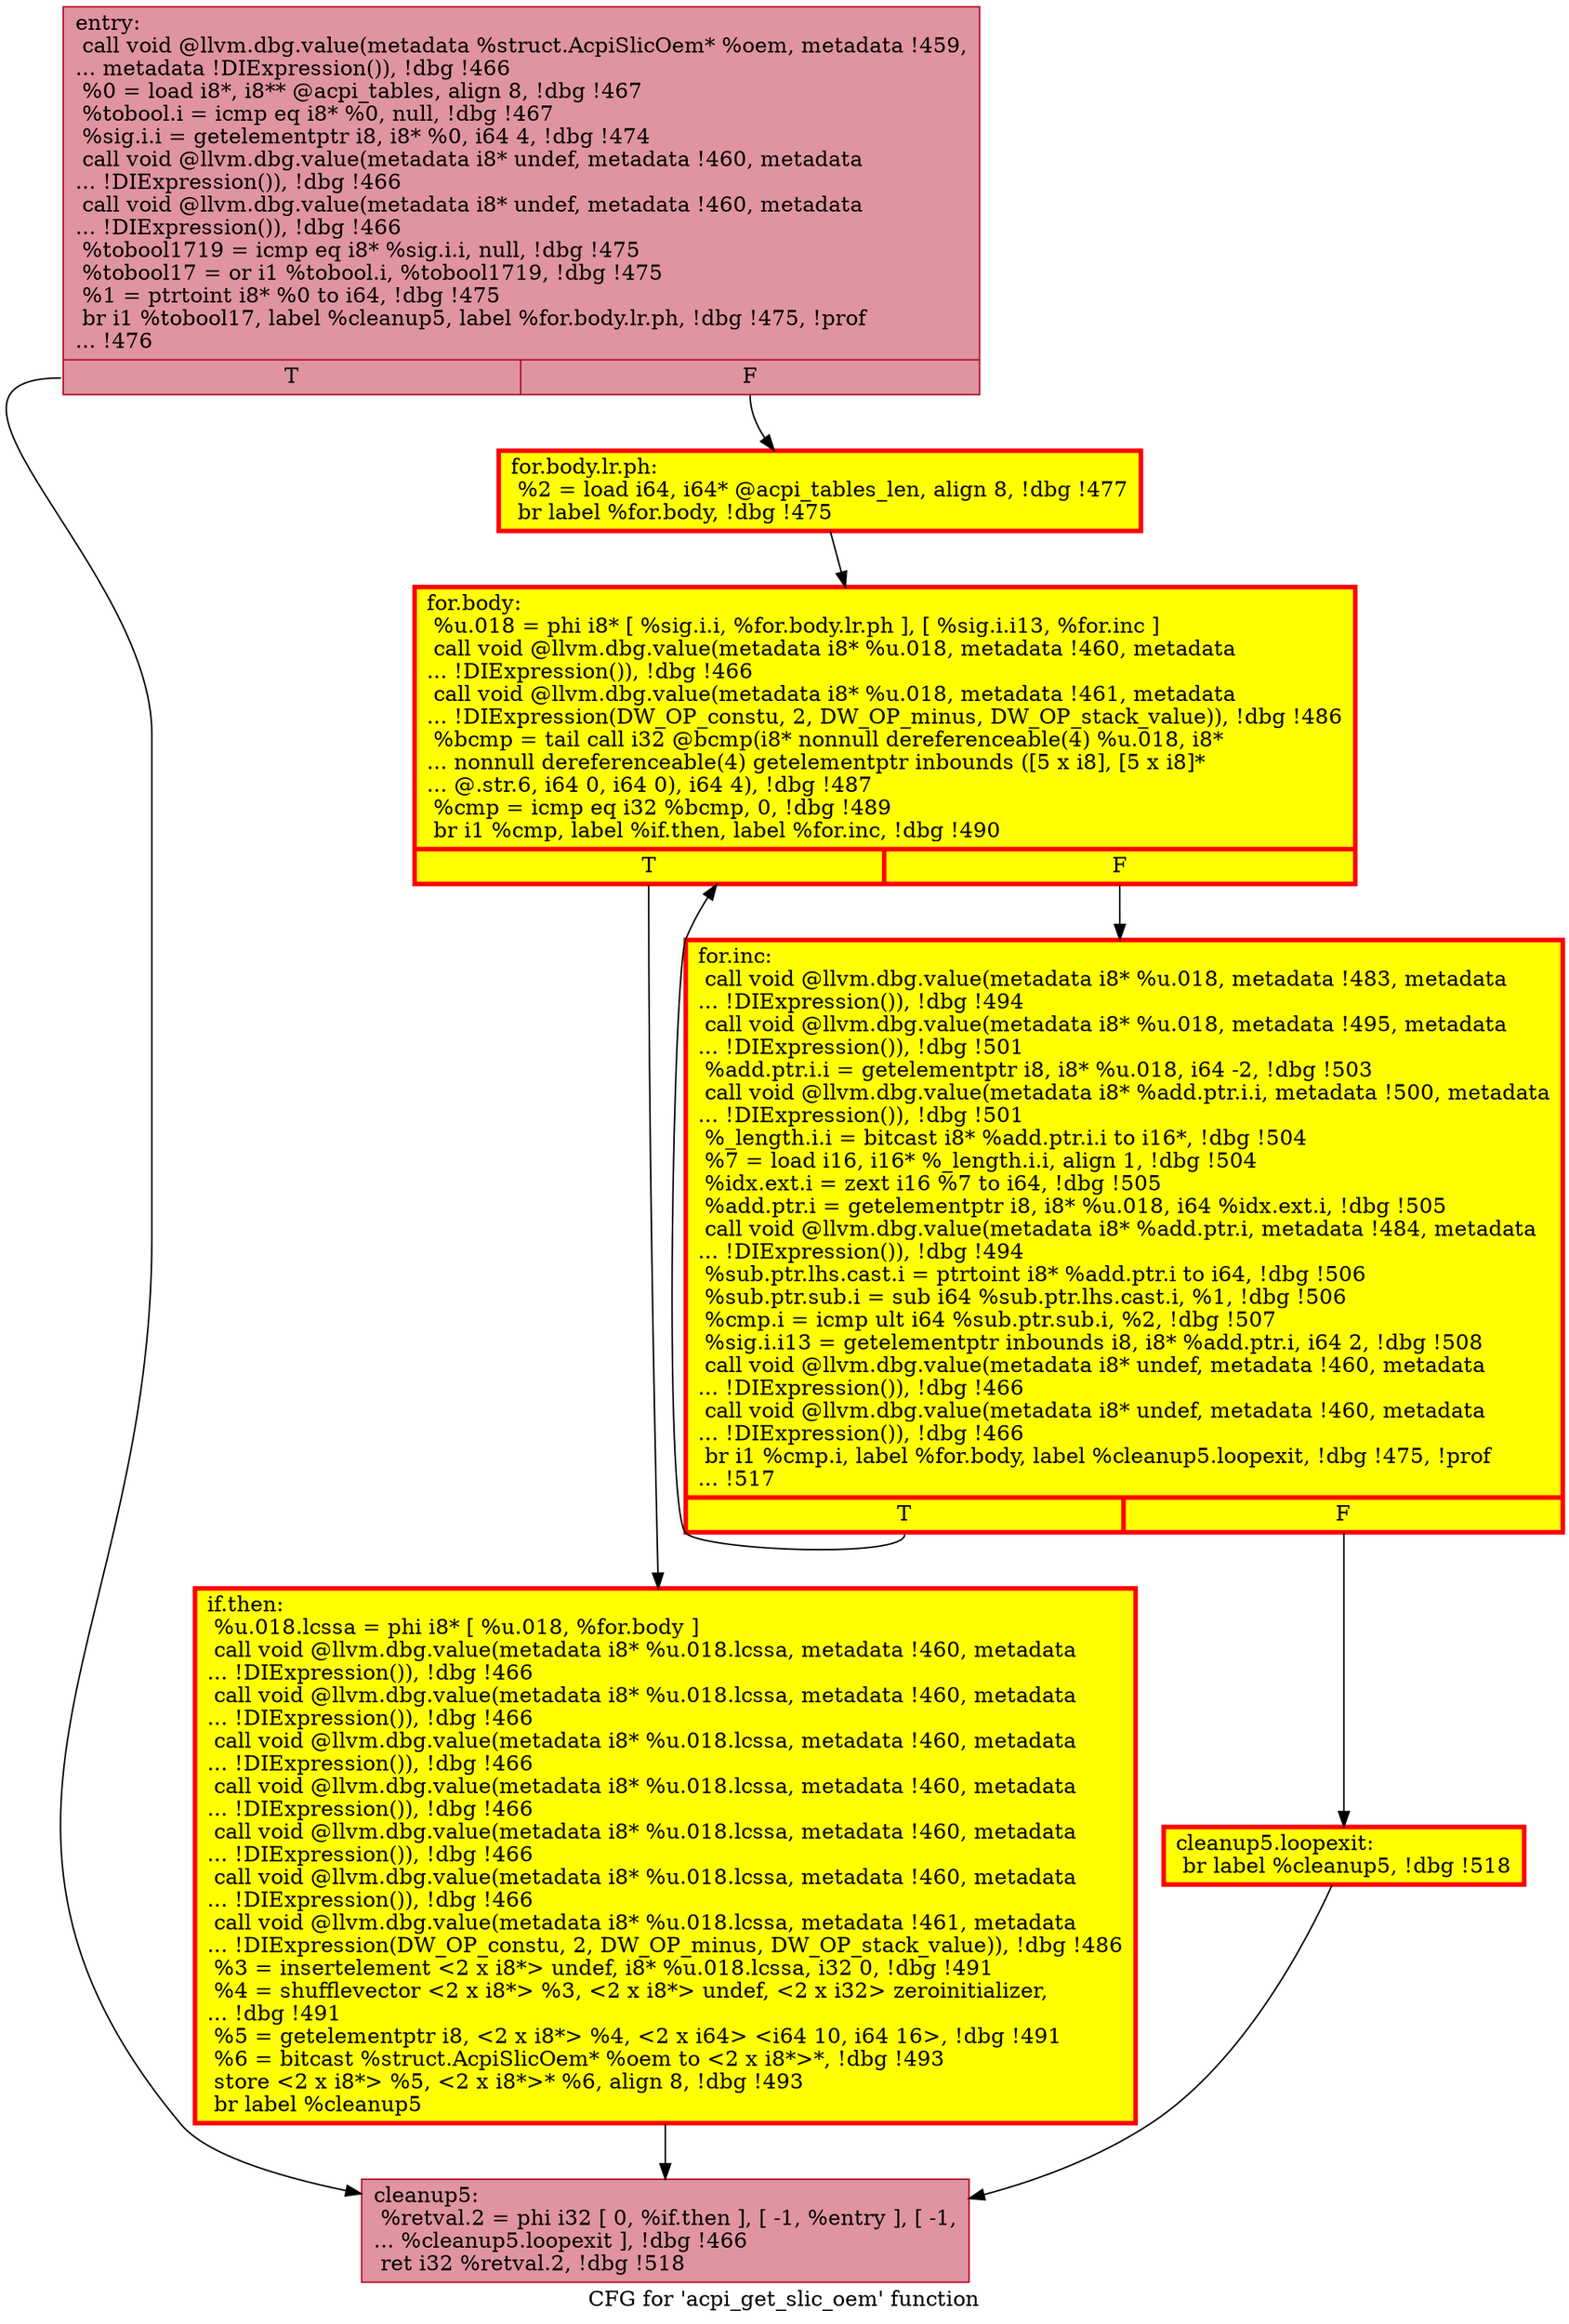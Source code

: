 digraph "CFG for 'acpi_get_slic_oem' function" {
	label="CFG for 'acpi_get_slic_oem' function";

	Node0x561dc77e7750 [shape=record,color="#b70d28ff", style=filled, fillcolor="#b70d2870",label="{entry:\l  call void @llvm.dbg.value(metadata %struct.AcpiSlicOem* %oem, metadata !459,\l... metadata !DIExpression()), !dbg !466\l  %0 = load i8*, i8** @acpi_tables, align 8, !dbg !467\l  %tobool.i = icmp eq i8* %0, null, !dbg !467\l  %sig.i.i = getelementptr i8, i8* %0, i64 4, !dbg !474\l  call void @llvm.dbg.value(metadata i8* undef, metadata !460, metadata\l... !DIExpression()), !dbg !466\l  call void @llvm.dbg.value(metadata i8* undef, metadata !460, metadata\l... !DIExpression()), !dbg !466\l  %tobool1719 = icmp eq i8* %sig.i.i, null, !dbg !475\l  %tobool17 = or i1 %tobool.i, %tobool1719, !dbg !475\l  %1 = ptrtoint i8* %0 to i64, !dbg !475\l  br i1 %tobool17, label %cleanup5, label %for.body.lr.ph, !dbg !475, !prof\l... !476\l|{<s0>T|<s1>F}}"];
	Node0x561dc77e7750:s0 -> Node0x561dc77da170;
	Node0x561dc77e7750:s1 -> Node0x561dc78759f0;
	Node0x561dc78759f0 [shape=record,penwidth=3.0, style="filled", color="red", fillcolor="yellow",label="{for.body.lr.ph:                                   \l  %2 = load i64, i64* @acpi_tables_len, align 8, !dbg !477\l  br label %for.body, !dbg !475\l}"];
	Node0x561dc78759f0 -> Node0x561dc77eeb40;
	Node0x561dc77eeb40 [shape=record,penwidth=3.0, style="filled", color="red", fillcolor="yellow",label="{for.body:                                         \l  %u.018 = phi i8* [ %sig.i.i, %for.body.lr.ph ], [ %sig.i.i13, %for.inc ]\l  call void @llvm.dbg.value(metadata i8* %u.018, metadata !460, metadata\l... !DIExpression()), !dbg !466\l  call void @llvm.dbg.value(metadata i8* %u.018, metadata !461, metadata\l... !DIExpression(DW_OP_constu, 2, DW_OP_minus, DW_OP_stack_value)), !dbg !486\l  %bcmp = tail call i32 @bcmp(i8* nonnull dereferenceable(4) %u.018, i8*\l... nonnull dereferenceable(4) getelementptr inbounds ([5 x i8], [5 x i8]*\l... @.str.6, i64 0, i64 0), i64 4), !dbg !487\l  %cmp = icmp eq i32 %bcmp, 0, !dbg !489\l  br i1 %cmp, label %if.then, label %for.inc, !dbg !490\l|{<s0>T|<s1>F}}"];
	Node0x561dc77eeb40:s0 -> Node0x561dc77ef4f0;
	Node0x561dc77eeb40:s1 -> Node0x561dc77eea90;
	Node0x561dc77ef4f0 [shape=record,penwidth=3.0, style="filled", color="red", fillcolor="yellow",label="{if.then:                                          \l  %u.018.lcssa = phi i8* [ %u.018, %for.body ]\l  call void @llvm.dbg.value(metadata i8* %u.018.lcssa, metadata !460, metadata\l... !DIExpression()), !dbg !466\l  call void @llvm.dbg.value(metadata i8* %u.018.lcssa, metadata !460, metadata\l... !DIExpression()), !dbg !466\l  call void @llvm.dbg.value(metadata i8* %u.018.lcssa, metadata !460, metadata\l... !DIExpression()), !dbg !466\l  call void @llvm.dbg.value(metadata i8* %u.018.lcssa, metadata !460, metadata\l... !DIExpression()), !dbg !466\l  call void @llvm.dbg.value(metadata i8* %u.018.lcssa, metadata !460, metadata\l... !DIExpression()), !dbg !466\l  call void @llvm.dbg.value(metadata i8* %u.018.lcssa, metadata !460, metadata\l... !DIExpression()), !dbg !466\l  call void @llvm.dbg.value(metadata i8* %u.018.lcssa, metadata !461, metadata\l... !DIExpression(DW_OP_constu, 2, DW_OP_minus, DW_OP_stack_value)), !dbg !486\l  %3 = insertelement \<2 x i8*\> undef, i8* %u.018.lcssa, i32 0, !dbg !491\l  %4 = shufflevector \<2 x i8*\> %3, \<2 x i8*\> undef, \<2 x i32\> zeroinitializer,\l... !dbg !491\l  %5 = getelementptr i8, \<2 x i8*\> %4, \<2 x i64\> \<i64 10, i64 16\>, !dbg !491\l  %6 = bitcast %struct.AcpiSlicOem* %oem to \<2 x i8*\>*, !dbg !493\l  store \<2 x i8*\> %5, \<2 x i8*\>* %6, align 8, !dbg !493\l  br label %cleanup5\l}"];
	Node0x561dc77ef4f0 -> Node0x561dc77da170;
	Node0x561dc77eea90 [shape=record,penwidth=3.0, style="filled", color="red", fillcolor="yellow",label="{for.inc:                                          \l  call void @llvm.dbg.value(metadata i8* %u.018, metadata !483, metadata\l... !DIExpression()), !dbg !494\l  call void @llvm.dbg.value(metadata i8* %u.018, metadata !495, metadata\l... !DIExpression()), !dbg !501\l  %add.ptr.i.i = getelementptr i8, i8* %u.018, i64 -2, !dbg !503\l  call void @llvm.dbg.value(metadata i8* %add.ptr.i.i, metadata !500, metadata\l... !DIExpression()), !dbg !501\l  %_length.i.i = bitcast i8* %add.ptr.i.i to i16*, !dbg !504\l  %7 = load i16, i16* %_length.i.i, align 1, !dbg !504\l  %idx.ext.i = zext i16 %7 to i64, !dbg !505\l  %add.ptr.i = getelementptr i8, i8* %u.018, i64 %idx.ext.i, !dbg !505\l  call void @llvm.dbg.value(metadata i8* %add.ptr.i, metadata !484, metadata\l... !DIExpression()), !dbg !494\l  %sub.ptr.lhs.cast.i = ptrtoint i8* %add.ptr.i to i64, !dbg !506\l  %sub.ptr.sub.i = sub i64 %sub.ptr.lhs.cast.i, %1, !dbg !506\l  %cmp.i = icmp ult i64 %sub.ptr.sub.i, %2, !dbg !507\l  %sig.i.i13 = getelementptr inbounds i8, i8* %add.ptr.i, i64 2, !dbg !508\l  call void @llvm.dbg.value(metadata i8* undef, metadata !460, metadata\l... !DIExpression()), !dbg !466\l  call void @llvm.dbg.value(metadata i8* undef, metadata !460, metadata\l... !DIExpression()), !dbg !466\l  br i1 %cmp.i, label %for.body, label %cleanup5.loopexit, !dbg !475, !prof\l... !517\l|{<s0>T|<s1>F}}"];
	Node0x561dc77eea90:s0 -> Node0x561dc77eeb40;
	Node0x561dc77eea90:s1 -> Node0x561dc79c53d0;
	Node0x561dc79c53d0 [shape=record,penwidth=3.0, style="filled", color="red", fillcolor="yellow",label="{cleanup5.loopexit:                                \l  br label %cleanup5, !dbg !518\l}"];
	Node0x561dc79c53d0 -> Node0x561dc77da170;
	Node0x561dc77da170 [shape=record,color="#b70d28ff", style=filled, fillcolor="#b70d2870",label="{cleanup5:                                         \l  %retval.2 = phi i32 [ 0, %if.then ], [ -1, %entry ], [ -1,\l... %cleanup5.loopexit ], !dbg !466\l  ret i32 %retval.2, !dbg !518\l}"];
}
